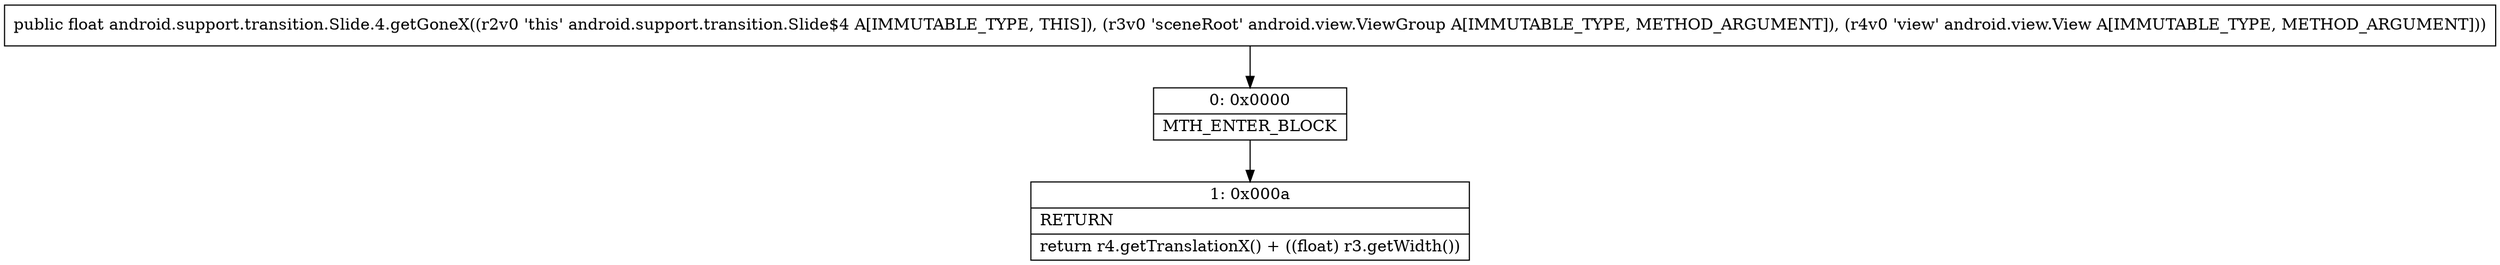 digraph "CFG forandroid.support.transition.Slide.4.getGoneX(Landroid\/view\/ViewGroup;Landroid\/view\/View;)F" {
Node_0 [shape=record,label="{0\:\ 0x0000|MTH_ENTER_BLOCK\l}"];
Node_1 [shape=record,label="{1\:\ 0x000a|RETURN\l|return r4.getTranslationX() + ((float) r3.getWidth())\l}"];
MethodNode[shape=record,label="{public float android.support.transition.Slide.4.getGoneX((r2v0 'this' android.support.transition.Slide$4 A[IMMUTABLE_TYPE, THIS]), (r3v0 'sceneRoot' android.view.ViewGroup A[IMMUTABLE_TYPE, METHOD_ARGUMENT]), (r4v0 'view' android.view.View A[IMMUTABLE_TYPE, METHOD_ARGUMENT])) }"];
MethodNode -> Node_0;
Node_0 -> Node_1;
}

